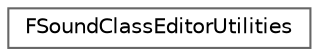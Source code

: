 digraph "Graphical Class Hierarchy"
{
 // INTERACTIVE_SVG=YES
 // LATEX_PDF_SIZE
  bgcolor="transparent";
  edge [fontname=Helvetica,fontsize=10,labelfontname=Helvetica,labelfontsize=10];
  node [fontname=Helvetica,fontsize=10,shape=box,height=0.2,width=0.4];
  rankdir="LR";
  Node0 [id="Node000000",label="FSoundClassEditorUtilities",height=0.2,width=0.4,color="grey40", fillcolor="white", style="filled",URL="$d6/d92/classFSoundClassEditorUtilities.html",tooltip=" "];
}
